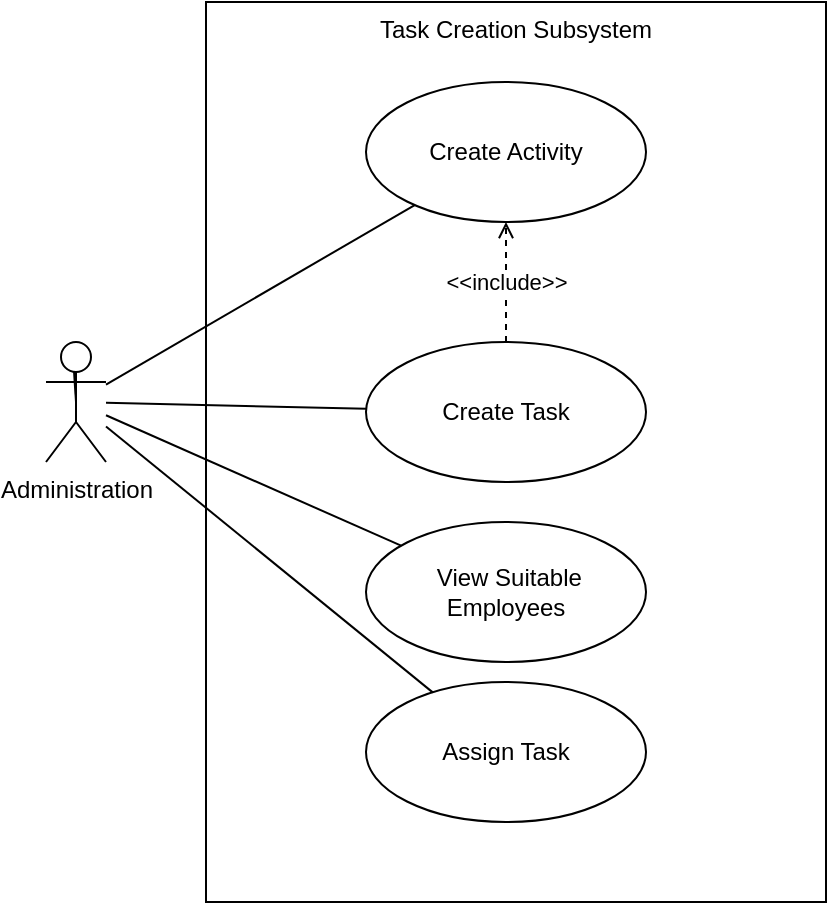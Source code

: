 <mxfile version="20.8.16" type="device"><diagram id="vGxma-7XG8ko9Q_lejog" name="Page-2"><mxGraphModel dx="1036" dy="606" grid="1" gridSize="10" guides="1" tooltips="1" connect="1" arrows="1" fold="1" page="1" pageScale="1" pageWidth="850" pageHeight="1100" math="0" shadow="0"><root><mxCell id="0"/><mxCell id="1" parent="0"/><mxCell id="-JhAd5c3VzUZnMCCvVIg-1" value="Task Creation Subsystem" style="rounded=0;whiteSpace=wrap;html=1;verticalAlign=top;" parent="1" vertex="1"><mxGeometry x="220" y="140" width="310" height="450" as="geometry"/></mxCell><mxCell id="U-yT_eLcctBGP5LrGOzE-1" value="&amp;lt;&amp;lt;include&amp;gt;&amp;gt;" style="edgeStyle=orthogonalEdgeStyle;rounded=0;orthogonalLoop=1;jettySize=auto;html=1;endArrow=open;endFill=0;dashed=1;" parent="1" source="-JhAd5c3VzUZnMCCvVIg-2" target="4pxAMFDs-oHw7CUjL9hu-1" edge="1"><mxGeometry relative="1" as="geometry"/></mxCell><mxCell id="-JhAd5c3VzUZnMCCvVIg-2" value="Create Task" style="ellipse;whiteSpace=wrap;html=1;" parent="1" vertex="1"><mxGeometry x="300" y="310" width="140" height="70" as="geometry"/></mxCell><mxCell id="-JhAd5c3VzUZnMCCvVIg-4" value="&amp;nbsp;View Suitable Employees" style="ellipse;whiteSpace=wrap;html=1;" parent="1" vertex="1"><mxGeometry x="300" y="400" width="140" height="70" as="geometry"/></mxCell><mxCell id="-JhAd5c3VzUZnMCCvVIg-6" value="Assign Task" style="ellipse;whiteSpace=wrap;html=1;" parent="1" vertex="1"><mxGeometry x="300" y="480" width="140" height="70" as="geometry"/></mxCell><mxCell id="-JhAd5c3VzUZnMCCvVIg-17" style="rounded=0;orthogonalLoop=1;jettySize=auto;html=1;endArrow=none;endFill=0;" parent="1" source="-JhAd5c3VzUZnMCCvVIg-20" target="-JhAd5c3VzUZnMCCvVIg-2" edge="1"><mxGeometry relative="1" as="geometry"/></mxCell><mxCell id="-JhAd5c3VzUZnMCCvVIg-18" style="edgeStyle=none;rounded=0;orthogonalLoop=1;jettySize=auto;html=1;endArrow=none;endFill=0;" parent="1" source="-JhAd5c3VzUZnMCCvVIg-20" target="-JhAd5c3VzUZnMCCvVIg-6" edge="1"><mxGeometry relative="1" as="geometry"/></mxCell><mxCell id="jn0yOa6QkxA8sOpLwXUV-1" style="rounded=0;orthogonalLoop=1;jettySize=auto;html=1;endArrow=none;endFill=0;" parent="1" source="-JhAd5c3VzUZnMCCvVIg-20" target="-JhAd5c3VzUZnMCCvVIg-4" edge="1"><mxGeometry relative="1" as="geometry"/></mxCell><mxCell id="4pxAMFDs-oHw7CUjL9hu-2" style="rounded=0;orthogonalLoop=1;jettySize=auto;html=1;endArrow=none;endFill=0;" parent="1" source="-JhAd5c3VzUZnMCCvVIg-20" target="4pxAMFDs-oHw7CUjL9hu-1" edge="1"><mxGeometry relative="1" as="geometry"/></mxCell><mxCell id="-JhAd5c3VzUZnMCCvVIg-20" value="Administration" style="shape=umlActor;verticalLabelPosition=bottom;verticalAlign=top;html=1;" parent="1" vertex="1"><mxGeometry x="140" y="310" width="30" height="60" as="geometry"/></mxCell><mxCell id="jn0yOa6QkxA8sOpLwXUV-2" style="edgeStyle=none;rounded=0;orthogonalLoop=1;jettySize=auto;html=1;exitX=0.5;exitY=0.5;exitDx=0;exitDy=0;exitPerimeter=0;entryX=0.467;entryY=0.247;entryDx=0;entryDy=0;entryPerimeter=0;endArrow=none;endFill=0;" parent="1" source="-JhAd5c3VzUZnMCCvVIg-20" target="-JhAd5c3VzUZnMCCvVIg-20" edge="1"><mxGeometry relative="1" as="geometry"/></mxCell><mxCell id="4pxAMFDs-oHw7CUjL9hu-1" value="Create Activity" style="ellipse;whiteSpace=wrap;html=1;" parent="1" vertex="1"><mxGeometry x="300" y="180" width="140" height="70" as="geometry"/></mxCell></root></mxGraphModel></diagram></mxfile>